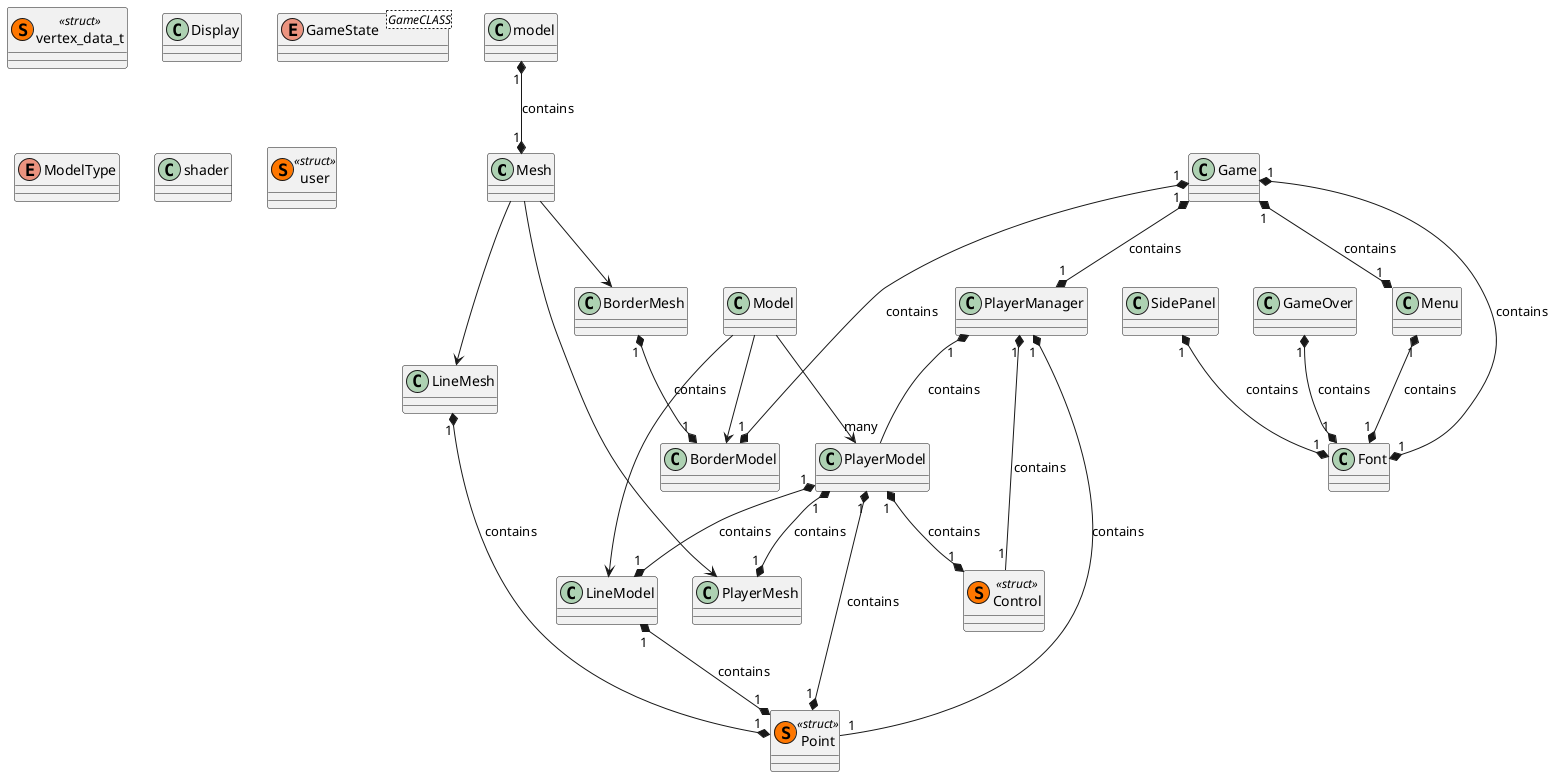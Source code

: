 @startuml UML

class Mesh 
Mesh --> BorderMesh
Mesh --> LineMesh
Mesh --> PlayerMesh

class Mesh {

}

class vertex_data_t<<(S,#FF7700)struct>> {

}

BorderMesh "1" *--* "1" BorderModel : contains
class BorderMesh {

}

class BorderModel {

}
class Display {

}
Game "1" *--* "1" PlayerManager : contains
Game "1" *--* "1" BorderModel : contains
Game "1" *--* "1" Font : contains
Game "1" *--* "1" Menu : contains


class Game {
 

} 
    enum GameState<GameCLASS> {
 
}

LineMesh "1" *--* "1" Point : contains
class LineMesh {

}

LineModel "1" *--* "1" Point : contains
class LineModel {

}
class Model
Model --> BorderModel
Model --> LineModel
Model --> PlayerModel

model "1" *--* "1" Mesh : contains
class Model {

}
enum ModelType {

}

PlayerManager "1" *-- "many" PlayerModel : contains
PlayerManager "1" *-- "1" Point : contains
PlayerManager "1" *-- "1" Control : contains
class PlayerManager {
 
}

PlayerModel "1" *--* "1" PlayerMesh : contains
PlayerModel "1" *--* "1" Point : contains
PlayerModel "1" *--* "1" LineModel : contains
PlayerModel "1" *--* "1" Control : contains
class PlayerModel {

}
class Control<<(S,#FF7700)struct>>{

}
class Point <<(S,#FF7700)struct>> {

}
class shader {

}
class user<<(S,#FF7700)struct>> {

}

SidePanel "1" *--* "1" Font : contains
class SidePanel {

}
Menu "1" *--* "1" Font : contains

class Menu {

}
class Font {

}

class Control<<(S,#FF7700)struct>> {

}
GameOver "1" *--* "1" Font : contains
class GameOver {

}
@enduml